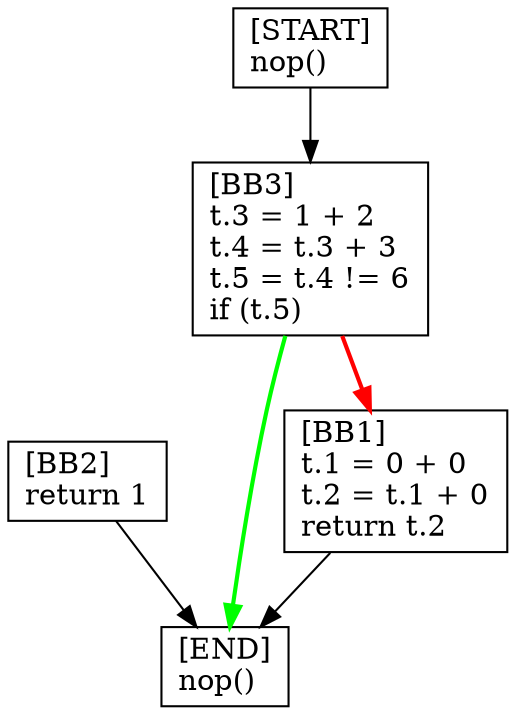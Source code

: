 digraph {
  node [shape=box]
  BB3 [label="[BB3]\lt.3 = 1 + 2\lt.4 = t.3 + 3\lt.5 = t.4 != 6\lif (t.5)\l"];
  BB2 [label="[BB2]\lreturn 1\l"];
  END [label="[END]\lnop()\l"];
  START [label="[START]\lnop()\l"];
  BB1 [label="[BB1]\lt.1 = 0 + 0\lt.2 = t.1 + 0\lreturn t.2\l"];
  BB3 -> BB1 [color=red, penwidth=2];
  BB1 -> END;
  BB2 -> END;
  BB3 -> END [color=green, penwidth=2];
  START -> BB3;
}
